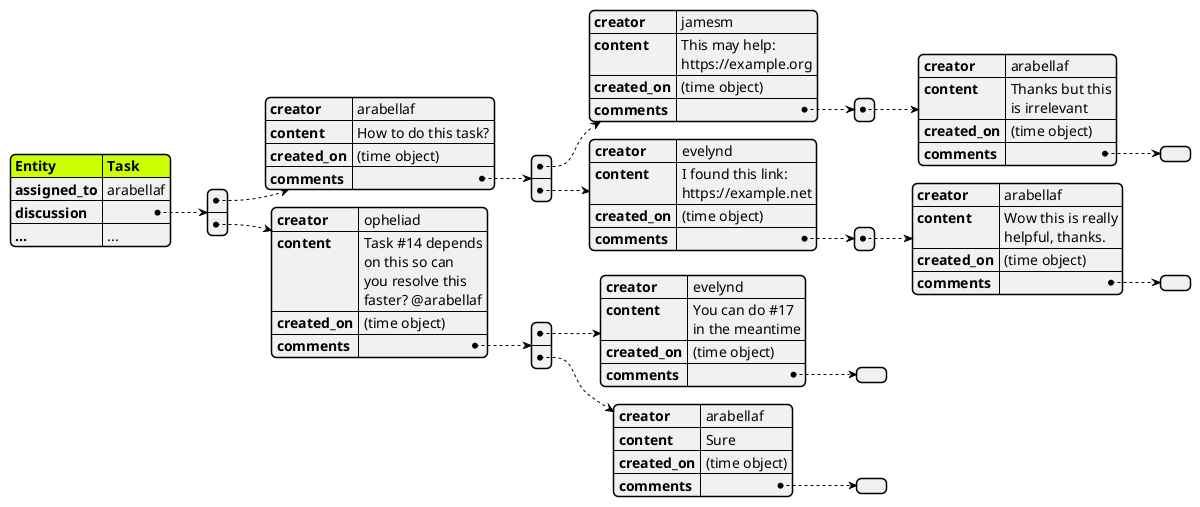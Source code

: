 @startjson
#highlight "**Entity**"
{
  "**Entity**": "**Task**",
  "assigned_to": "arabellaf",
  "discussion": [
    {
      "creator": "arabellaf",
      "content": "How to do this task?",
      "created_on": "(time object)",
      "comments": [
        {
          "creator": "jamesm",
          "content": "This may help:\\nhttps://example.org",
          "created_on": "(time object)",
          "comments": [
            {
              "creator": "arabellaf",
              "content": "Thanks but this\\nis irrelevant",
              "created_on": "(time object)",
              "comments": []
            }
          ]
        },
        {
          "creator": "evelynd",
          "content": "I found this link:\\nhttps://example.net",
          "created_on": "(time object)",
          "comments": [
            {
              "creator": "arabellaf",
              "content": "Wow this is really\\nhelpful, thanks.",
              "created_on": "(time object)",
              "comments": []
            }
          ]
        }
      ]
    },
    {
      "creator": "opheliad",
      "content": "Task #14 depends\\non this so can\\nyou resolve this\\nfaster? @arabellaf",
      "created_on": "(time object)",
      "comments": [
        {
          "creator": "evelynd",
          "content": "You can do #17\\nin the meantime",
          "created_on": "(time object)",
          "comments": []
        },
	{
	  "creator": "arabellaf",
	  "content": "Sure",
	  "created_on": "(time object)",
	  "comments": []
	}
      ]
    }
  ],
  "...": "..."
}
@endjson
